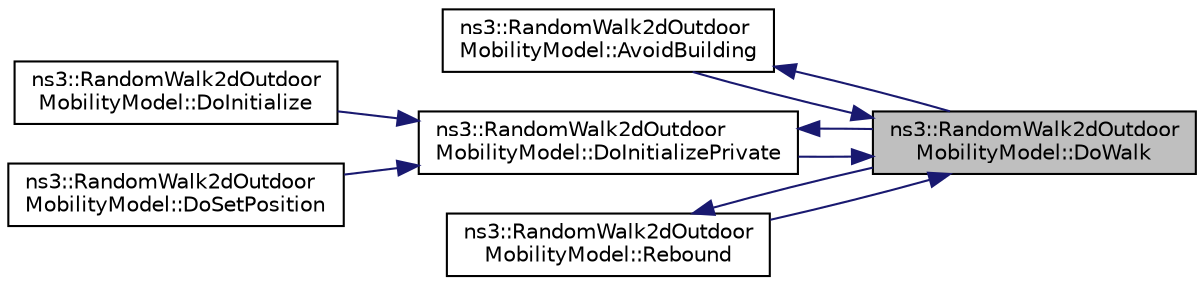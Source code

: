 digraph "ns3::RandomWalk2dOutdoorMobilityModel::DoWalk"
{
 // LATEX_PDF_SIZE
  edge [fontname="Helvetica",fontsize="10",labelfontname="Helvetica",labelfontsize="10"];
  node [fontname="Helvetica",fontsize="10",shape=record];
  rankdir="RL";
  Node1 [label="ns3::RandomWalk2dOutdoor\lMobilityModel::DoWalk",height=0.2,width=0.4,color="black", fillcolor="grey75", style="filled", fontcolor="black",tooltip="Walk according to position and velocity, until distance is reached, time is reached,..."];
  Node1 -> Node2 [dir="back",color="midnightblue",fontsize="10",style="solid",fontname="Helvetica"];
  Node2 [label="ns3::RandomWalk2dOutdoor\lMobilityModel::AvoidBuilding",height=0.2,width=0.4,color="black", fillcolor="white", style="filled",URL="$classns3_1_1_random_walk2d_outdoor_mobility_model.html#a05a7121624c2bfbe7d1e29199e025105",tooltip="Avoid a building."];
  Node2 -> Node1 [dir="back",color="midnightblue",fontsize="10",style="solid",fontname="Helvetica"];
  Node1 -> Node3 [dir="back",color="midnightblue",fontsize="10",style="solid",fontname="Helvetica"];
  Node3 [label="ns3::RandomWalk2dOutdoor\lMobilityModel::DoInitializePrivate",height=0.2,width=0.4,color="black", fillcolor="white", style="filled",URL="$classns3_1_1_random_walk2d_outdoor_mobility_model.html#a39ee7621a685f4830826422d8b53cd99",tooltip="Perform initialization of the object before MobilityModel::DoInitialize ()"];
  Node3 -> Node4 [dir="back",color="midnightblue",fontsize="10",style="solid",fontname="Helvetica"];
  Node4 [label="ns3::RandomWalk2dOutdoor\lMobilityModel::DoInitialize",height=0.2,width=0.4,color="black", fillcolor="white", style="filled",URL="$classns3_1_1_random_walk2d_outdoor_mobility_model.html#a696a4be370bc98059dfa1e70492d91de",tooltip="Initialize() implementation."];
  Node3 -> Node5 [dir="back",color="midnightblue",fontsize="10",style="solid",fontname="Helvetica"];
  Node5 [label="ns3::RandomWalk2dOutdoor\lMobilityModel::DoSetPosition",height=0.2,width=0.4,color="black", fillcolor="white", style="filled",URL="$classns3_1_1_random_walk2d_outdoor_mobility_model.html#aca4f9034c94849ec4d724423ae4ed696",tooltip=" "];
  Node3 -> Node1 [dir="back",color="midnightblue",fontsize="10",style="solid",fontname="Helvetica"];
  Node1 -> Node6 [dir="back",color="midnightblue",fontsize="10",style="solid",fontname="Helvetica"];
  Node6 [label="ns3::RandomWalk2dOutdoor\lMobilityModel::Rebound",height=0.2,width=0.4,color="black", fillcolor="white", style="filled",URL="$classns3_1_1_random_walk2d_outdoor_mobility_model.html#a52d0d6108e2c65240e9844b47742d7c5",tooltip="Performs the rebound of the node if it reaches a boundary."];
  Node6 -> Node1 [dir="back",color="midnightblue",fontsize="10",style="solid",fontname="Helvetica"];
}
